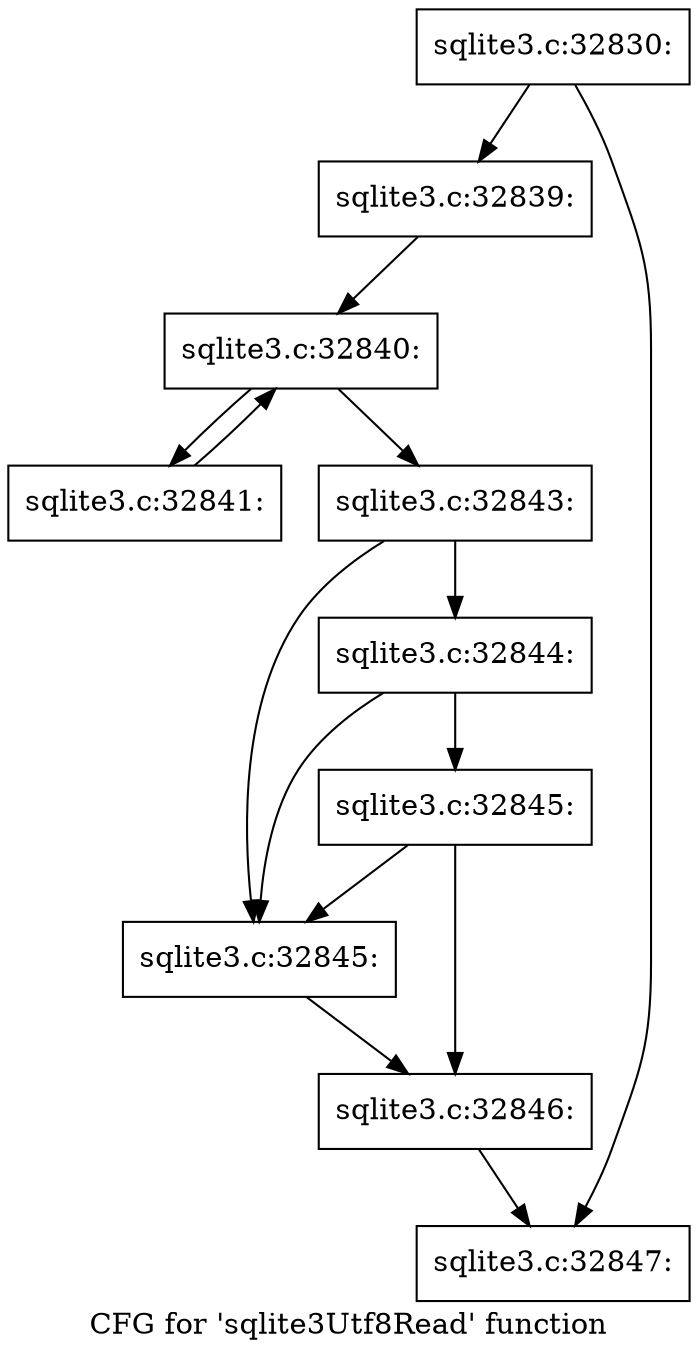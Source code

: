 digraph "CFG for 'sqlite3Utf8Read' function" {
	label="CFG for 'sqlite3Utf8Read' function";

	Node0x55c0f86dfb10 [shape=record,label="{sqlite3.c:32830:}"];
	Node0x55c0f86dfb10 -> Node0x55c0f86fb680;
	Node0x55c0f86dfb10 -> Node0x55c0f86fb6d0;
	Node0x55c0f86fb680 [shape=record,label="{sqlite3.c:32839:}"];
	Node0x55c0f86fb680 -> Node0x55c0f86fbec0;
	Node0x55c0f86fbec0 [shape=record,label="{sqlite3.c:32840:}"];
	Node0x55c0f86fbec0 -> Node0x55c0f86fc570;
	Node0x55c0f86fbec0 -> Node0x55c0f86fc020;
	Node0x55c0f86fc570 [shape=record,label="{sqlite3.c:32841:}"];
	Node0x55c0f86fc570 -> Node0x55c0f86fbec0;
	Node0x55c0f86fc020 [shape=record,label="{sqlite3.c:32843:}"];
	Node0x55c0f86fc020 -> Node0x55c0f86fd0e0;
	Node0x55c0f86fc020 -> Node0x55c0f86fd200;
	Node0x55c0f86fd200 [shape=record,label="{sqlite3.c:32844:}"];
	Node0x55c0f86fd200 -> Node0x55c0f86fd0e0;
	Node0x55c0f86fd200 -> Node0x55c0f86fd180;
	Node0x55c0f86fd180 [shape=record,label="{sqlite3.c:32845:}"];
	Node0x55c0f86fd180 -> Node0x55c0f86fd0e0;
	Node0x55c0f86fd180 -> Node0x55c0f86fd130;
	Node0x55c0f86fd0e0 [shape=record,label="{sqlite3.c:32845:}"];
	Node0x55c0f86fd0e0 -> Node0x55c0f86fd130;
	Node0x55c0f86fd130 [shape=record,label="{sqlite3.c:32846:}"];
	Node0x55c0f86fd130 -> Node0x55c0f86fb6d0;
	Node0x55c0f86fb6d0 [shape=record,label="{sqlite3.c:32847:}"];
}
